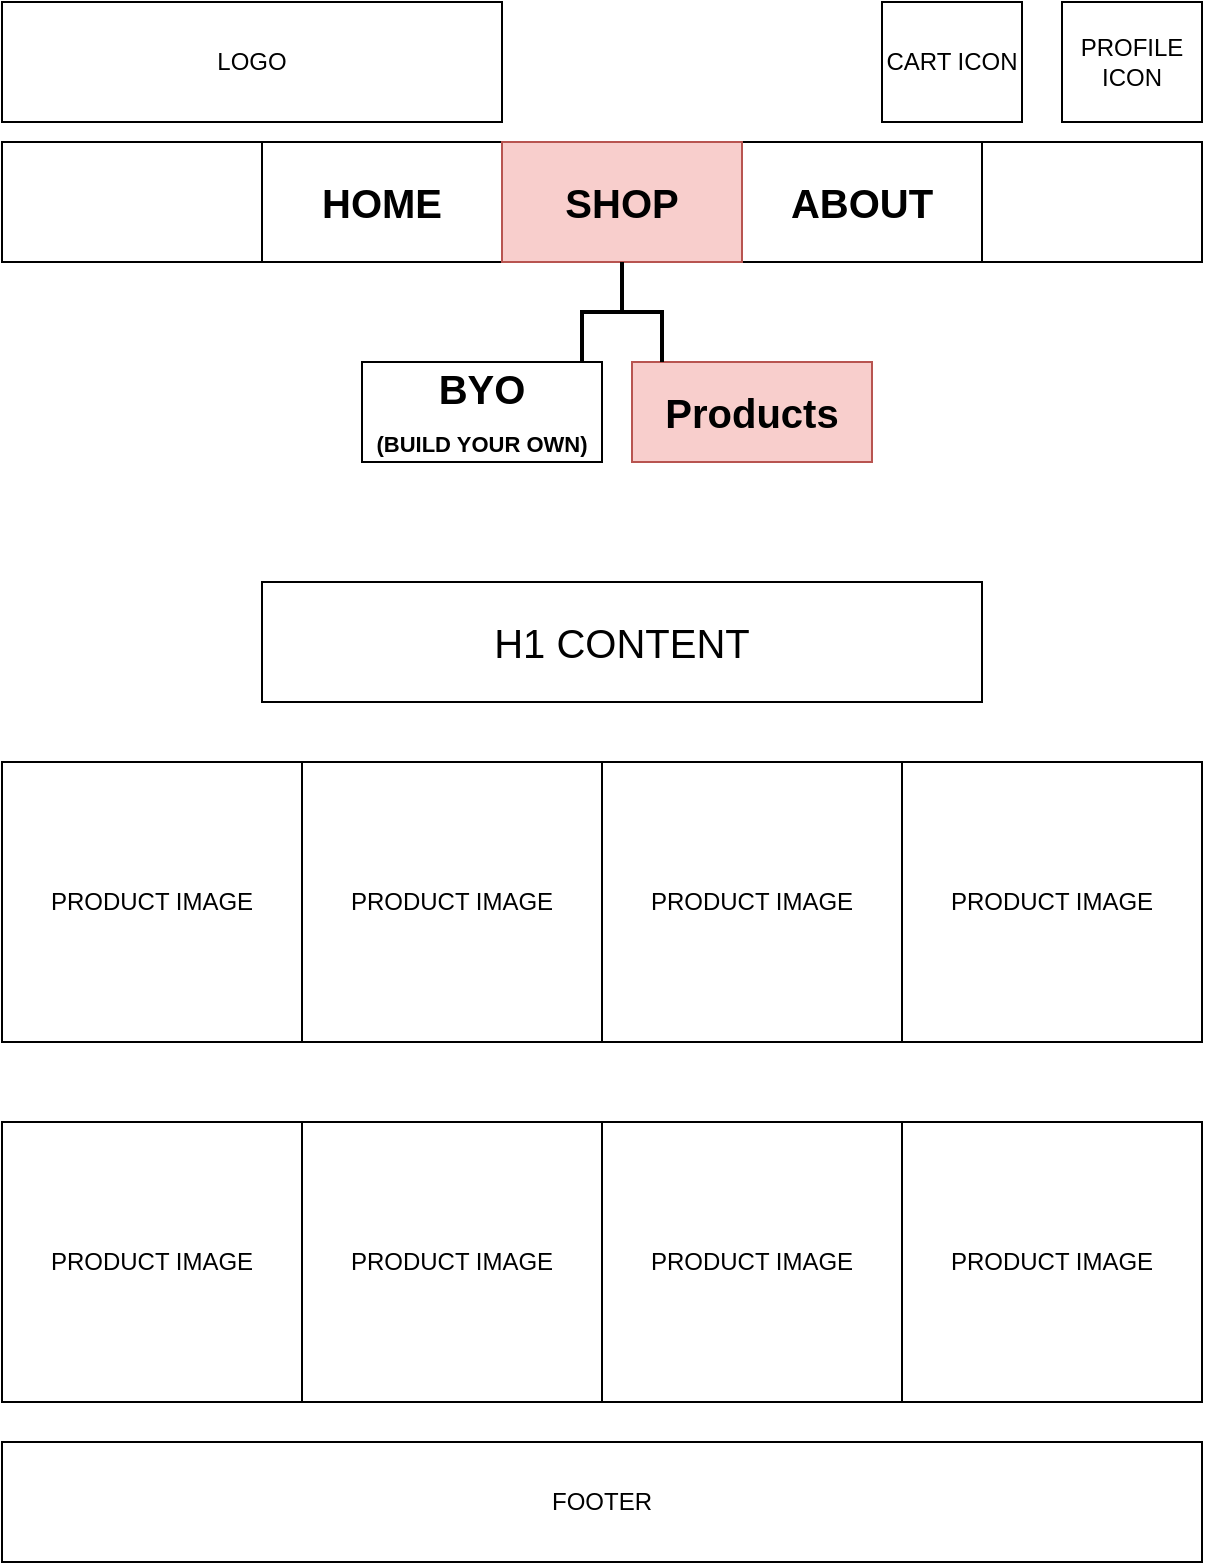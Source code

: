<mxfile version="22.0.8" type="device" pages="5">
  <diagram name="Shop" id="vxcy2BIq33VlpfEJFOFF">
    <mxGraphModel dx="1434" dy="782" grid="1" gridSize="10" guides="1" tooltips="1" connect="1" arrows="1" fold="1" page="1" pageScale="1" pageWidth="850" pageHeight="1100" background="none" math="0" shadow="0">
      <root>
        <mxCell id="0" />
        <mxCell id="1" parent="0" />
        <mxCell id="X-FOuhw9uGzm_Q_BXRiE-25" value="" style="rounded=0;whiteSpace=wrap;html=1;" vertex="1" parent="1">
          <mxGeometry x="120" y="110" width="600" height="60" as="geometry" />
        </mxCell>
        <mxCell id="X-FOuhw9uGzm_Q_BXRiE-26" value="&lt;font style=&quot;font-size: 20px;&quot;&gt;&lt;b&gt;ABOUT&lt;/b&gt;&lt;/font&gt;" style="rounded=0;whiteSpace=wrap;html=1;" vertex="1" parent="1">
          <mxGeometry x="490" y="110" width="120" height="60" as="geometry" />
        </mxCell>
        <mxCell id="X-FOuhw9uGzm_Q_BXRiE-27" value="&lt;font style=&quot;font-size: 20px;&quot;&gt;&lt;b style=&quot;font-size: 20px;&quot;&gt;HOME&lt;/b&gt;&lt;/font&gt;" style="rounded=0;whiteSpace=wrap;html=1;fontSize=20;" vertex="1" parent="1">
          <mxGeometry x="250" y="110" width="120" height="60" as="geometry" />
        </mxCell>
        <mxCell id="X-FOuhw9uGzm_Q_BXRiE-28" value="&lt;b&gt;SHOP&lt;/b&gt;" style="rounded=0;whiteSpace=wrap;html=1;fontSize=20;fillColor=#f8cecc;strokeColor=#b85450;" vertex="1" parent="1">
          <mxGeometry x="370" y="110" width="120" height="60" as="geometry" />
        </mxCell>
        <mxCell id="X-FOuhw9uGzm_Q_BXRiE-29" value="&lt;b style=&quot;&quot;&gt;&lt;font style=&quot;font-size: 20px;&quot;&gt;BYO&lt;/font&gt;&lt;br&gt;&lt;/b&gt;&lt;b style=&quot;&quot;&gt;&lt;font style=&quot;font-size: 11px;&quot;&gt;(BUILD YOUR OWN)&lt;/font&gt;&lt;/b&gt;" style="rounded=0;whiteSpace=wrap;html=1;fontSize=20;" vertex="1" parent="1">
          <mxGeometry x="300" y="220" width="120" height="50" as="geometry" />
        </mxCell>
        <mxCell id="X-FOuhw9uGzm_Q_BXRiE-30" value="&lt;span style=&quot;font-size: 20px;&quot;&gt;&lt;font style=&quot;font-size: 20px;&quot;&gt;Products&lt;/font&gt;&lt;/span&gt;" style="rounded=0;whiteSpace=wrap;html=1;fontSize=20;fontStyle=1;fillColor=#f8cecc;strokeColor=#b85450;" vertex="1" parent="1">
          <mxGeometry x="435" y="220" width="120" height="50" as="geometry" />
        </mxCell>
        <mxCell id="X-FOuhw9uGzm_Q_BXRiE-31" value="LOGO" style="rounded=0;whiteSpace=wrap;html=1;" vertex="1" parent="1">
          <mxGeometry x="120" y="40" width="250" height="60" as="geometry" />
        </mxCell>
        <mxCell id="X-FOuhw9uGzm_Q_BXRiE-32" value="CART ICON" style="rounded=0;whiteSpace=wrap;html=1;" vertex="1" parent="1">
          <mxGeometry x="560" y="40" width="70" height="60" as="geometry" />
        </mxCell>
        <mxCell id="X-FOuhw9uGzm_Q_BXRiE-33" value="PROFILE ICON" style="rounded=0;whiteSpace=wrap;html=1;" vertex="1" parent="1">
          <mxGeometry x="650" y="40" width="70" height="60" as="geometry" />
        </mxCell>
        <mxCell id="X-FOuhw9uGzm_Q_BXRiE-34" value="PRODUCT IMAGE" style="rounded=0;whiteSpace=wrap;html=1;" vertex="1" parent="1">
          <mxGeometry x="120" y="420" width="150" height="140" as="geometry" />
        </mxCell>
        <mxCell id="X-FOuhw9uGzm_Q_BXRiE-35" value="PRODUCTS" style="rounded=0;whiteSpace=wrap;html=1;" vertex="1" parent="1">
          <mxGeometry x="270" y="420" width="150" height="140" as="geometry" />
        </mxCell>
        <mxCell id="X-FOuhw9uGzm_Q_BXRiE-36" value="PRODUCTS" style="rounded=0;whiteSpace=wrap;html=1;" vertex="1" parent="1">
          <mxGeometry x="120" y="600" width="150" height="140" as="geometry" />
        </mxCell>
        <mxCell id="X-FOuhw9uGzm_Q_BXRiE-37" value="PRODUCTS" style="rounded=0;whiteSpace=wrap;html=1;" vertex="1" parent="1">
          <mxGeometry x="270" y="600" width="150" height="140" as="geometry" />
        </mxCell>
        <mxCell id="X-FOuhw9uGzm_Q_BXRiE-38" value="&lt;br style=&quot;border-color: var(--border-color);&quot;&gt;PRODUCTS" style="rounded=0;whiteSpace=wrap;html=1;" vertex="1" parent="1">
          <mxGeometry x="420" y="600" width="150" height="140" as="geometry" />
        </mxCell>
        <mxCell id="X-FOuhw9uGzm_Q_BXRiE-39" value="PRODUCT IMAGE" style="rounded=0;whiteSpace=wrap;html=1;" vertex="1" parent="1">
          <mxGeometry x="270" y="420" width="150" height="140" as="geometry" />
        </mxCell>
        <mxCell id="X-FOuhw9uGzm_Q_BXRiE-40" value="PRODUCT IMAGE" style="rounded=0;whiteSpace=wrap;html=1;" vertex="1" parent="1">
          <mxGeometry x="420" y="420" width="150" height="140" as="geometry" />
        </mxCell>
        <mxCell id="X-FOuhw9uGzm_Q_BXRiE-41" value="PRODUCT IMAGE" style="rounded=0;whiteSpace=wrap;html=1;" vertex="1" parent="1">
          <mxGeometry x="570" y="420" width="150" height="140" as="geometry" />
        </mxCell>
        <mxCell id="X-FOuhw9uGzm_Q_BXRiE-42" value="PRODUCT IMAGE" style="rounded=0;whiteSpace=wrap;html=1;" vertex="1" parent="1">
          <mxGeometry x="120" y="600" width="150" height="140" as="geometry" />
        </mxCell>
        <mxCell id="X-FOuhw9uGzm_Q_BXRiE-43" value="PRODUCT IMAGE" style="rounded=0;whiteSpace=wrap;html=1;" vertex="1" parent="1">
          <mxGeometry x="270" y="600" width="150" height="140" as="geometry" />
        </mxCell>
        <mxCell id="X-FOuhw9uGzm_Q_BXRiE-44" value="PRODUCT IMAGE" style="rounded=0;whiteSpace=wrap;html=1;" vertex="1" parent="1">
          <mxGeometry x="420" y="600" width="150" height="140" as="geometry" />
        </mxCell>
        <mxCell id="X-FOuhw9uGzm_Q_BXRiE-45" value="PRODUCT IMAGE" style="rounded=0;whiteSpace=wrap;html=1;" vertex="1" parent="1">
          <mxGeometry x="570" y="600" width="150" height="140" as="geometry" />
        </mxCell>
        <mxCell id="X-FOuhw9uGzm_Q_BXRiE-46" value="FOOTER" style="rounded=0;whiteSpace=wrap;html=1;" vertex="1" parent="1">
          <mxGeometry x="120" y="760" width="600" height="60" as="geometry" />
        </mxCell>
        <mxCell id="X-FOuhw9uGzm_Q_BXRiE-47" value="" style="strokeWidth=2;html=1;shape=mxgraph.flowchart.annotation_2;align=left;labelPosition=right;pointerEvents=1;direction=south;" vertex="1" parent="1">
          <mxGeometry x="410" y="170" width="40" height="50" as="geometry" />
        </mxCell>
        <mxCell id="X-FOuhw9uGzm_Q_BXRiE-48" value="&lt;font style=&quot;font-size: 20px;&quot;&gt;H1 CONTENT&lt;/font&gt;" style="rounded=0;whiteSpace=wrap;html=1;" vertex="1" parent="1">
          <mxGeometry x="250" y="330" width="360" height="60" as="geometry" />
        </mxCell>
      </root>
    </mxGraphModel>
  </diagram>
  <diagram id="oSpiDmZiNtY45FxYGz3J" name="Build">
    <mxGraphModel dx="1434" dy="782" grid="1" gridSize="10" guides="1" tooltips="1" connect="1" arrows="1" fold="1" page="1" pageScale="1" pageWidth="850" pageHeight="1100" math="0" shadow="0">
      <root>
        <mxCell id="0" />
        <mxCell id="1" parent="0" />
        <mxCell id="_6cAoXHW8FT-sBKjxcMc-1" value="" style="rounded=0;whiteSpace=wrap;html=1;" vertex="1" parent="1">
          <mxGeometry x="100" y="90" width="600" height="60" as="geometry" />
        </mxCell>
        <mxCell id="_6cAoXHW8FT-sBKjxcMc-2" value="&lt;font style=&quot;font-size: 20px;&quot;&gt;&lt;b&gt;ABOUT&lt;/b&gt;&lt;/font&gt;" style="rounded=0;whiteSpace=wrap;html=1;" vertex="1" parent="1">
          <mxGeometry x="470" y="90" width="120" height="60" as="geometry" />
        </mxCell>
        <mxCell id="_6cAoXHW8FT-sBKjxcMc-3" value="&lt;font style=&quot;font-size: 20px;&quot;&gt;&lt;b style=&quot;font-size: 20px;&quot;&gt;HOME&lt;/b&gt;&lt;/font&gt;" style="rounded=0;whiteSpace=wrap;html=1;fontSize=20;" vertex="1" parent="1">
          <mxGeometry x="230" y="90" width="120" height="60" as="geometry" />
        </mxCell>
        <mxCell id="_6cAoXHW8FT-sBKjxcMc-4" value="&lt;b&gt;SHOP&lt;/b&gt;" style="rounded=0;whiteSpace=wrap;html=1;fontSize=20;fillColor=#f8cecc;strokeColor=#b85450;" vertex="1" parent="1">
          <mxGeometry x="350" y="90" width="120" height="60" as="geometry" />
        </mxCell>
        <mxCell id="_6cAoXHW8FT-sBKjxcMc-5" value="&lt;b style=&quot;&quot;&gt;&lt;font style=&quot;font-size: 20px;&quot;&gt;BYO&lt;/font&gt;&lt;br&gt;&lt;/b&gt;&lt;b style=&quot;&quot;&gt;&lt;font style=&quot;font-size: 11px;&quot;&gt;(BUILD YOUR OWN)&lt;/font&gt;&lt;/b&gt;" style="rounded=0;whiteSpace=wrap;html=1;fontSize=20;fillColor=#f8cecc;strokeColor=#b85450;" vertex="1" parent="1">
          <mxGeometry x="280" y="200" width="120" height="50" as="geometry" />
        </mxCell>
        <mxCell id="_6cAoXHW8FT-sBKjxcMc-6" value="&lt;span style=&quot;font-size: 20px;&quot;&gt;&lt;font style=&quot;font-size: 20px;&quot;&gt;Products&lt;/font&gt;&lt;/span&gt;" style="rounded=0;whiteSpace=wrap;html=1;fontSize=20;fontStyle=1" vertex="1" parent="1">
          <mxGeometry x="415" y="200" width="120" height="50" as="geometry" />
        </mxCell>
        <mxCell id="_6cAoXHW8FT-sBKjxcMc-7" value="LOGO" style="rounded=0;whiteSpace=wrap;html=1;" vertex="1" parent="1">
          <mxGeometry x="100" y="20" width="250" height="60" as="geometry" />
        </mxCell>
        <mxCell id="_6cAoXHW8FT-sBKjxcMc-8" value="CART ICON" style="rounded=0;whiteSpace=wrap;html=1;" vertex="1" parent="1">
          <mxGeometry x="540" y="20" width="70" height="60" as="geometry" />
        </mxCell>
        <mxCell id="_6cAoXHW8FT-sBKjxcMc-9" value="PROFILE ICON" style="rounded=0;whiteSpace=wrap;html=1;" vertex="1" parent="1">
          <mxGeometry x="630" y="20" width="70" height="60" as="geometry" />
        </mxCell>
        <mxCell id="LBL6ccyBi9vbZbaaqYHc-1" value="PRODUCT IMAGE" style="rounded=0;whiteSpace=wrap;html=1;" vertex="1" parent="1">
          <mxGeometry x="100" y="400" width="150" height="140" as="geometry" />
        </mxCell>
        <mxCell id="LBL6ccyBi9vbZbaaqYHc-2" value="PRODUCTS" style="rounded=0;whiteSpace=wrap;html=1;" vertex="1" parent="1">
          <mxGeometry x="250" y="400" width="150" height="140" as="geometry" />
        </mxCell>
        <mxCell id="LBL6ccyBi9vbZbaaqYHc-4" value="PRODUCTS" style="rounded=0;whiteSpace=wrap;html=1;" vertex="1" parent="1">
          <mxGeometry x="100" y="580" width="150" height="140" as="geometry" />
        </mxCell>
        <mxCell id="LBL6ccyBi9vbZbaaqYHc-5" value="PRODUCTS" style="rounded=0;whiteSpace=wrap;html=1;" vertex="1" parent="1">
          <mxGeometry x="250" y="580" width="150" height="140" as="geometry" />
        </mxCell>
        <mxCell id="LBL6ccyBi9vbZbaaqYHc-6" value="&lt;br style=&quot;border-color: var(--border-color);&quot;&gt;PRODUCTS" style="rounded=0;whiteSpace=wrap;html=1;" vertex="1" parent="1">
          <mxGeometry x="400" y="580" width="150" height="140" as="geometry" />
        </mxCell>
        <mxCell id="LBL6ccyBi9vbZbaaqYHc-8" value="PRODUCT IMAGE" style="rounded=0;whiteSpace=wrap;html=1;" vertex="1" parent="1">
          <mxGeometry x="250" y="400" width="150" height="140" as="geometry" />
        </mxCell>
        <mxCell id="LBL6ccyBi9vbZbaaqYHc-9" value="PRODUCT IMAGE" style="rounded=0;whiteSpace=wrap;html=1;" vertex="1" parent="1">
          <mxGeometry x="400" y="400" width="150" height="140" as="geometry" />
        </mxCell>
        <mxCell id="LBL6ccyBi9vbZbaaqYHc-10" value="PRODUCT IMAGE" style="rounded=0;whiteSpace=wrap;html=1;" vertex="1" parent="1">
          <mxGeometry x="550" y="400" width="150" height="140" as="geometry" />
        </mxCell>
        <mxCell id="LBL6ccyBi9vbZbaaqYHc-11" value="PRODUCT IMAGE" style="rounded=0;whiteSpace=wrap;html=1;" vertex="1" parent="1">
          <mxGeometry x="100" y="580" width="150" height="140" as="geometry" />
        </mxCell>
        <mxCell id="LBL6ccyBi9vbZbaaqYHc-12" value="PRODUCT IMAGE" style="rounded=0;whiteSpace=wrap;html=1;" vertex="1" parent="1">
          <mxGeometry x="250" y="580" width="150" height="140" as="geometry" />
        </mxCell>
        <mxCell id="LBL6ccyBi9vbZbaaqYHc-13" value="PRODUCT IMAGE" style="rounded=0;whiteSpace=wrap;html=1;" vertex="1" parent="1">
          <mxGeometry x="400" y="580" width="150" height="140" as="geometry" />
        </mxCell>
        <mxCell id="LBL6ccyBi9vbZbaaqYHc-14" value="PRODUCT IMAGE" style="rounded=0;whiteSpace=wrap;html=1;" vertex="1" parent="1">
          <mxGeometry x="550" y="580" width="150" height="140" as="geometry" />
        </mxCell>
        <mxCell id="LBL6ccyBi9vbZbaaqYHc-15" value="FOOTER" style="rounded=0;whiteSpace=wrap;html=1;" vertex="1" parent="1">
          <mxGeometry x="100" y="740" width="600" height="60" as="geometry" />
        </mxCell>
        <mxCell id="NU-IAzHuCpDvXuQ85jSa-2" value="" style="strokeWidth=2;html=1;shape=mxgraph.flowchart.annotation_2;align=left;labelPosition=right;pointerEvents=1;direction=south;" vertex="1" parent="1">
          <mxGeometry x="390" y="150" width="40" height="50" as="geometry" />
        </mxCell>
        <mxCell id="NU-IAzHuCpDvXuQ85jSa-3" value="&lt;font style=&quot;font-size: 20px;&quot;&gt;H1 CONTENT&lt;/font&gt;" style="rounded=0;whiteSpace=wrap;html=1;" vertex="1" parent="1">
          <mxGeometry x="230" y="310" width="360" height="60" as="geometry" />
        </mxCell>
      </root>
    </mxGraphModel>
  </diagram>
  <diagram id="RqO8nfqIlDxY8QEJrmLk" name="Home">
    <mxGraphModel dx="1434" dy="782" grid="1" gridSize="10" guides="1" tooltips="1" connect="1" arrows="1" fold="1" page="1" pageScale="1" pageWidth="850" pageHeight="1100" math="0" shadow="0">
      <root>
        <mxCell id="0" />
        <mxCell id="1" parent="0" />
        <mxCell id="A9lWdijx3xXT8quSPNkZ-2" value="&#xa;&lt;span style=&quot;color: rgb(0, 0, 0); font-family: Helvetica; font-size: 12px; font-style: normal; font-variant-ligatures: normal; font-variant-caps: normal; font-weight: 400; letter-spacing: normal; orphans: 2; text-align: center; text-indent: 0px; text-transform: none; widows: 2; word-spacing: 0px; -webkit-text-stroke-width: 0px; background-color: rgb(251, 251, 251); text-decoration-thickness: initial; text-decoration-style: initial; text-decoration-color: initial; float: none; display: inline !important;&quot;&gt;BACKGROUND IMAGE&lt;/span&gt;&#xa;&#xa;" style="rounded=0;whiteSpace=wrap;html=1;fillColor=#f8cecc;strokeColor=#b85450;" vertex="1" parent="1">
          <mxGeometry width="850" height="780" as="geometry" />
        </mxCell>
        <mxCell id="Ld-eCDjT-hB4DwJooAZA-1" value="&lt;span style=&quot;font-size: 20px;&quot;&gt;&lt;b&gt;LOGIN&lt;/b&gt;&lt;/span&gt;" style="rounded=0;whiteSpace=wrap;html=1;" vertex="1" parent="1">
          <mxGeometry x="470" y="530" width="120" height="60" as="geometry" />
        </mxCell>
        <mxCell id="Ld-eCDjT-hB4DwJooAZA-2" value="&lt;span style=&quot;font-size: 20px;&quot;&gt;&lt;font style=&quot;font-size: 20px;&quot;&gt;REGISTER&lt;/font&gt;&lt;/span&gt;" style="rounded=0;whiteSpace=wrap;html=1;fontSize=20;fontStyle=1" vertex="1" parent="1">
          <mxGeometry x="220" y="530" width="120" height="60" as="geometry" />
        </mxCell>
        <mxCell id="Ld-eCDjT-hB4DwJooAZA-3" value="&lt;font style=&quot;font-size: 20px;&quot;&gt;MAIN CONTENT&lt;/font&gt;" style="rounded=0;whiteSpace=wrap;html=1;" vertex="1" parent="1">
          <mxGeometry x="150" y="180" width="500" height="240" as="geometry" />
        </mxCell>
        <mxCell id="QtOE3aRrsU7pjxRF4BQI-1" value="LOGO" style="rounded=0;whiteSpace=wrap;html=1;" vertex="1" parent="1">
          <mxGeometry x="340" y="40" width="120" height="60" as="geometry" />
        </mxCell>
        <mxCell id="A9lWdijx3xXT8quSPNkZ-1" value="FOOTER" style="rounded=0;whiteSpace=wrap;html=1;" vertex="1" parent="1">
          <mxGeometry x="40" y="720" width="760" height="60" as="geometry" />
        </mxCell>
      </root>
    </mxGraphModel>
  </diagram>
  <diagram id="9ZLmgaEFnSwrGQji-E4T" name="About">
    <mxGraphModel dx="1434" dy="782" grid="1" gridSize="10" guides="1" tooltips="1" connect="1" arrows="1" fold="1" page="1" pageScale="1" pageWidth="850" pageHeight="1100" math="0" shadow="0">
      <root>
        <mxCell id="0" />
        <mxCell id="1" parent="0" />
        <mxCell id="K21dX0A_wn9WkgJKMOyi-1" value="&lt;font style=&quot;font-size: 24px;&quot;&gt;&lt;b&gt;ABOUT US&lt;/b&gt;&lt;/font&gt;" style="rounded=0;whiteSpace=wrap;html=1;" vertex="1" parent="1">
          <mxGeometry x="160" y="320" width="525" height="90" as="geometry" />
        </mxCell>
        <mxCell id="oXgRALowgz2y85NxgUlw-10" value="&lt;font style=&quot;font-size: 14px;&quot;&gt;MAIN CONTENT&lt;/font&gt;" style="rounded=0;whiteSpace=wrap;html=1;" vertex="1" parent="1">
          <mxGeometry x="162.5" y="540" width="520" height="280" as="geometry" />
        </mxCell>
        <mxCell id="UjetEffkkD9ykS4twWvU-1" value="FOOTER" style="rounded=0;whiteSpace=wrap;html=1;" vertex="1" parent="1">
          <mxGeometry x="122.5" y="840" width="600" height="60" as="geometry" />
        </mxCell>
        <mxCell id="zFIxHmkHfY1RIXSbTV05-1" value="" style="rounded=0;whiteSpace=wrap;html=1;" vertex="1" parent="1">
          <mxGeometry x="122.5" y="90" width="600" height="60" as="geometry" />
        </mxCell>
        <mxCell id="zFIxHmkHfY1RIXSbTV05-2" value="&lt;font style=&quot;font-size: 20px;&quot;&gt;&lt;b&gt;ABOUT&lt;/b&gt;&lt;/font&gt;" style="rounded=0;whiteSpace=wrap;html=1;fillColor=#f8cecc;strokeColor=#b85450;" vertex="1" parent="1">
          <mxGeometry x="492.5" y="90" width="120" height="60" as="geometry" />
        </mxCell>
        <mxCell id="zFIxHmkHfY1RIXSbTV05-3" value="&lt;font style=&quot;font-size: 20px;&quot;&gt;&lt;b style=&quot;font-size: 20px;&quot;&gt;HOME&lt;/b&gt;&lt;/font&gt;" style="rounded=0;whiteSpace=wrap;html=1;fontSize=20;" vertex="1" parent="1">
          <mxGeometry x="252.5" y="90" width="120" height="60" as="geometry" />
        </mxCell>
        <mxCell id="zFIxHmkHfY1RIXSbTV05-4" value="&lt;b&gt;SHOP&lt;/b&gt;" style="rounded=0;whiteSpace=wrap;html=1;fontSize=20;" vertex="1" parent="1">
          <mxGeometry x="372.5" y="90" width="120" height="60" as="geometry" />
        </mxCell>
        <mxCell id="zFIxHmkHfY1RIXSbTV05-5" value="&lt;b style=&quot;&quot;&gt;&lt;font style=&quot;font-size: 20px;&quot;&gt;BYO&lt;/font&gt;&lt;br&gt;&lt;/b&gt;&lt;b style=&quot;&quot;&gt;&lt;font style=&quot;font-size: 11px;&quot;&gt;(BUILD YOUR OWN)&lt;/font&gt;&lt;/b&gt;" style="rounded=0;whiteSpace=wrap;html=1;fontSize=20;" vertex="1" parent="1">
          <mxGeometry x="302.5" y="200" width="120" height="50" as="geometry" />
        </mxCell>
        <mxCell id="zFIxHmkHfY1RIXSbTV05-6" value="&lt;span style=&quot;font-size: 20px;&quot;&gt;&lt;font style=&quot;font-size: 20px;&quot;&gt;Products&lt;/font&gt;&lt;/span&gt;" style="rounded=0;whiteSpace=wrap;html=1;fontSize=20;fontStyle=1" vertex="1" parent="1">
          <mxGeometry x="437.5" y="200" width="120" height="50" as="geometry" />
        </mxCell>
        <mxCell id="zFIxHmkHfY1RIXSbTV05-7" value="LOGO" style="rounded=0;whiteSpace=wrap;html=1;" vertex="1" parent="1">
          <mxGeometry x="122.5" y="20" width="250" height="60" as="geometry" />
        </mxCell>
        <mxCell id="zFIxHmkHfY1RIXSbTV05-8" value="CART ICON" style="rounded=0;whiteSpace=wrap;html=1;" vertex="1" parent="1">
          <mxGeometry x="562.5" y="20" width="70" height="60" as="geometry" />
        </mxCell>
        <mxCell id="zFIxHmkHfY1RIXSbTV05-9" value="PROFILE ICON" style="rounded=0;whiteSpace=wrap;html=1;" vertex="1" parent="1">
          <mxGeometry x="652.5" y="20" width="70" height="60" as="geometry" />
        </mxCell>
        <mxCell id="zFIxHmkHfY1RIXSbTV05-10" value="" style="strokeWidth=2;html=1;shape=mxgraph.flowchart.annotation_2;align=left;labelPosition=right;pointerEvents=1;direction=south;" vertex="1" parent="1">
          <mxGeometry x="412.5" y="150" width="40" height="50" as="geometry" />
        </mxCell>
      </root>
    </mxGraphModel>
  </diagram>
  <diagram id="TG6_P2UGC2LKaVOIrajV" name="Page-5">
    <mxGraphModel dx="1434" dy="782" grid="1" gridSize="10" guides="1" tooltips="1" connect="1" arrows="1" fold="1" page="1" pageScale="1" pageWidth="700" pageHeight="1000" math="0" shadow="0">
      <root>
        <mxCell id="0" />
        <mxCell id="1" parent="0" />
        <mxCell id="UZBeRYVpzTJ0JHrnZrkp-1" value="&lt;span style=&quot;font-size: 17px;&quot;&gt;&lt;b&gt;HOME&lt;br&gt;index.html&lt;br&gt;&lt;/b&gt;&lt;/span&gt;" style="rounded=0;whiteSpace=wrap;html=1;" vertex="1" parent="1">
          <mxGeometry x="740" y="68.51" width="280" height="60" as="geometry" />
        </mxCell>
        <mxCell id="UZBeRYVpzTJ0JHrnZrkp-2" value="" style="strokeWidth=2;html=1;shape=mxgraph.flowchart.annotation_2;align=left;labelPosition=right;pointerEvents=1;rotation=-90;direction=west;" vertex="1" parent="1">
          <mxGeometry x="852.5" y="-360" width="55" height="1055" as="geometry" />
        </mxCell>
        <mxCell id="GXgVzmjuc7qrWFdJMjut-1" value="&lt;span style=&quot;font-size: 17px;&quot;&gt;&lt;b&gt;SHOP&lt;br&gt;&lt;/b&gt;&lt;/span&gt;" style="rounded=0;whiteSpace=wrap;html=1;" vertex="1" parent="1">
          <mxGeometry x="290" y="178.51" width="140" height="60" as="geometry" />
        </mxCell>
        <mxCell id="GXgVzmjuc7qrWFdJMjut-2" value="&lt;span style=&quot;font-size: 17px;&quot;&gt;&lt;b&gt;ABOUT&lt;br&gt;about.html&lt;br&gt;&lt;/b&gt;&lt;/span&gt;" style="rounded=0;whiteSpace=wrap;html=1;" vertex="1" parent="1">
          <mxGeometry x="1002.5" y="191.48" width="140" height="60" as="geometry" />
        </mxCell>
        <mxCell id="GXgVzmjuc7qrWFdJMjut-3" value="" style="strokeWidth=2;html=1;shape=mxgraph.flowchart.annotation_2;align=left;labelPosition=right;pointerEvents=1;direction=south;" vertex="1" parent="1">
          <mxGeometry x="310" y="238.51" width="100" height="50" as="geometry" />
        </mxCell>
        <mxCell id="GXgVzmjuc7qrWFdJMjut-4" value="&lt;span style=&quot;font-size: 17px;&quot;&gt;&lt;b&gt;BYO&lt;br&gt;byo.html&lt;br&gt;&lt;/b&gt;&lt;/span&gt;" style="rounded=0;whiteSpace=wrap;html=1;" vertex="1" parent="1">
          <mxGeometry x="230" y="288.51" width="130" height="60" as="geometry" />
        </mxCell>
        <mxCell id="GXgVzmjuc7qrWFdJMjut-6" value="&lt;span style=&quot;font-size: 17px;&quot;&gt;&lt;b&gt;PRODUCTS&lt;br&gt;products.html&lt;br&gt;&lt;/b&gt;&lt;/span&gt;" style="rounded=0;whiteSpace=wrap;html=1;" vertex="1" parent="1">
          <mxGeometry x="365" y="288.51" width="130" height="60" as="geometry" />
        </mxCell>
        <mxCell id="ywMzQlgRJ1-Mrk2pFXfG-1" value="&lt;span style=&quot;font-size: 17px;&quot;&gt;&lt;b&gt;CART&lt;br&gt;&lt;/b&gt;&lt;/span&gt;" style="rounded=0;whiteSpace=wrap;html=1;" vertex="1" parent="1">
          <mxGeometry x="1330" y="178.51" width="140" height="60" as="geometry" />
        </mxCell>
        <mxCell id="ywMzQlgRJ1-Mrk2pFXfG-2" value="" style="strokeWidth=2;html=1;shape=mxgraph.flowchart.annotation_2;align=left;labelPosition=right;pointerEvents=1;direction=south;" vertex="1" parent="1">
          <mxGeometry x="680" y="171.48" width="400" height="20" as="geometry" />
        </mxCell>
        <mxCell id="ywMzQlgRJ1-Mrk2pFXfG-3" value="&lt;span style=&quot;font-size: 17px;&quot;&gt;&lt;b&gt;CONTACT&lt;br&gt;contact.html&lt;br&gt;&lt;/b&gt;&lt;/span&gt;" style="rounded=0;whiteSpace=wrap;html=1;" vertex="1" parent="1">
          <mxGeometry x="617.5" y="191.48" width="140" height="60" as="geometry" />
        </mxCell>
        <mxCell id="ywMzQlgRJ1-Mrk2pFXfG-6" value="&lt;span style=&quot;font-size: 17px;&quot;&gt;&lt;b&gt;ABOUT&lt;br&gt;about.html&lt;br&gt;&lt;/b&gt;&lt;/span&gt;" style="rounded=0;whiteSpace=wrap;html=1;" vertex="1" parent="1">
          <mxGeometry x="530" y="291.49" width="140" height="60" as="geometry" />
        </mxCell>
        <mxCell id="ywMzQlgRJ1-Mrk2pFXfG-8" value="" style="strokeWidth=2;html=1;shape=mxgraph.flowchart.annotation_2;align=left;labelPosition=right;pointerEvents=1;direction=south;" vertex="1" parent="1">
          <mxGeometry x="602.5" y="252.97" width="155" height="37.03" as="geometry" />
        </mxCell>
        <mxCell id="ywMzQlgRJ1-Mrk2pFXfG-9" value="&lt;span style=&quot;font-size: 17px;&quot;&gt;&lt;b&gt;HOME&lt;br&gt;index.html&lt;br&gt;&lt;/b&gt;&lt;/span&gt;" style="rounded=0;whiteSpace=wrap;html=1;" vertex="1" parent="1">
          <mxGeometry x="690" y="290" width="140" height="60" as="geometry" />
        </mxCell>
        <mxCell id="pFc_glxi9RteyMbWD4Go-2" value="" style="strokeWidth=2;html=1;shape=mxgraph.flowchart.annotation_2;align=left;labelPosition=right;pointerEvents=1;direction=north;" vertex="1" parent="1">
          <mxGeometry x="310" y="348.51" width="100" height="50" as="geometry" />
        </mxCell>
        <mxCell id="pFc_glxi9RteyMbWD4Go-3" value="&lt;span style=&quot;font-size: 17px;&quot;&gt;&lt;b&gt;CART&lt;br&gt;cart.html&lt;br&gt;&lt;/b&gt;&lt;/span&gt;" style="rounded=0;whiteSpace=wrap;html=1;" vertex="1" parent="1">
          <mxGeometry x="220" y="450" width="140" height="60" as="geometry" />
        </mxCell>
        <mxCell id="pFc_glxi9RteyMbWD4Go-4" value="" style="strokeWidth=2;html=1;shape=mxgraph.flowchart.annotation_1;align=left;pointerEvents=1;direction=south;" vertex="1" parent="1">
          <mxGeometry x="310" y="400" width="100" height="50" as="geometry" />
        </mxCell>
        <mxCell id="pFc_glxi9RteyMbWD4Go-5" value="&lt;span style=&quot;font-size: 17px;&quot;&gt;&lt;b&gt;HOME&lt;br&gt;index.html&lt;br&gt;&lt;/b&gt;&lt;/span&gt;" style="rounded=0;whiteSpace=wrap;html=1;" vertex="1" parent="1">
          <mxGeometry x="365" y="450" width="140" height="60" as="geometry" />
        </mxCell>
        <mxCell id="pFc_glxi9RteyMbWD4Go-6" value="&lt;span style=&quot;font-size: 17px;&quot;&gt;&lt;b&gt;CONTACT&lt;br&gt;contact.html&lt;br&gt;&lt;/b&gt;&lt;/span&gt;" style="rounded=0;whiteSpace=wrap;html=1;" vertex="1" parent="1">
          <mxGeometry x="930" y="292.98" width="140" height="60" as="geometry" />
        </mxCell>
        <mxCell id="pFc_glxi9RteyMbWD4Go-7" value="" style="strokeWidth=2;html=1;shape=mxgraph.flowchart.annotation_2;align=left;labelPosition=right;pointerEvents=1;direction=south;" vertex="1" parent="1">
          <mxGeometry x="1002.5" y="252.97" width="155" height="37.03" as="geometry" />
        </mxCell>
        <mxCell id="pFc_glxi9RteyMbWD4Go-8" value="&lt;span style=&quot;font-size: 17px;&quot;&gt;&lt;b&gt;HOME&lt;br&gt;index.html&lt;br&gt;&lt;/b&gt;&lt;/span&gt;" style="rounded=0;whiteSpace=wrap;html=1;" vertex="1" parent="1">
          <mxGeometry x="1090" y="291.49" width="140" height="60" as="geometry" />
        </mxCell>
        <mxCell id="pFc_glxi9RteyMbWD4Go-12" value="" style="strokeWidth=2;html=1;shape=mxgraph.flowchart.annotation_2;align=left;labelPosition=right;pointerEvents=1;direction=south;" vertex="1" parent="1">
          <mxGeometry x="1355" y="238.51" width="100" height="50" as="geometry" />
        </mxCell>
        <mxCell id="pFc_glxi9RteyMbWD4Go-13" value="&lt;span style=&quot;font-size: 17px;&quot;&gt;&lt;b&gt;BYO&lt;br&gt;byo.html&lt;br&gt;&lt;/b&gt;&lt;/span&gt;" style="rounded=0;whiteSpace=wrap;html=1;" vertex="1" parent="1">
          <mxGeometry x="1275" y="288.51" width="130" height="60" as="geometry" />
        </mxCell>
        <mxCell id="pFc_glxi9RteyMbWD4Go-14" value="&lt;span style=&quot;font-size: 17px;&quot;&gt;&lt;b&gt;PRODUCTS&lt;br&gt;products.html&lt;br&gt;&lt;/b&gt;&lt;/span&gt;" style="rounded=0;whiteSpace=wrap;html=1;" vertex="1" parent="1">
          <mxGeometry x="1410" y="288.51" width="130" height="60" as="geometry" />
        </mxCell>
        <mxCell id="pFc_glxi9RteyMbWD4Go-15" value="" style="strokeWidth=2;html=1;shape=mxgraph.flowchart.annotation_2;align=left;labelPosition=right;pointerEvents=1;direction=north;" vertex="1" parent="1">
          <mxGeometry x="1352.5" y="348.51" width="100" height="50" as="geometry" />
        </mxCell>
        <mxCell id="pFc_glxi9RteyMbWD4Go-16" value="&lt;span style=&quot;font-size: 17px;&quot;&gt;&lt;b&gt;CART&lt;br&gt;cart.html&lt;br&gt;&lt;/b&gt;&lt;/span&gt;" style="rounded=0;whiteSpace=wrap;html=1;" vertex="1" parent="1">
          <mxGeometry x="1262.5" y="450" width="140" height="60" as="geometry" />
        </mxCell>
        <mxCell id="pFc_glxi9RteyMbWD4Go-17" value="" style="strokeWidth=2;html=1;shape=mxgraph.flowchart.annotation_1;align=left;pointerEvents=1;direction=south;" vertex="1" parent="1">
          <mxGeometry x="1352.5" y="400" width="100" height="50" as="geometry" />
        </mxCell>
        <mxCell id="pFc_glxi9RteyMbWD4Go-18" value="&lt;span style=&quot;font-size: 17px;&quot;&gt;&lt;b&gt;HOME&lt;br&gt;index.html&lt;br&gt;&lt;/b&gt;&lt;/span&gt;" style="rounded=0;whiteSpace=wrap;html=1;" vertex="1" parent="1">
          <mxGeometry x="1407.5" y="450" width="140" height="60" as="geometry" />
        </mxCell>
      </root>
    </mxGraphModel>
  </diagram>
</mxfile>
